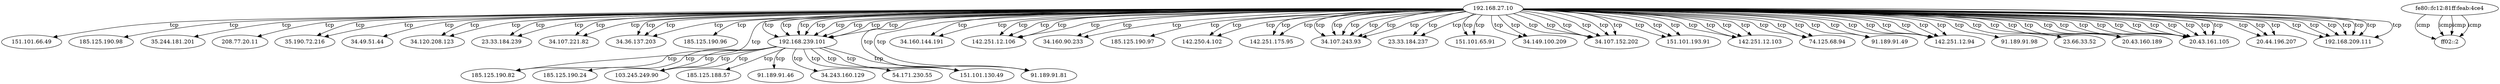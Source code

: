 digraph ZeekTraffic {
  "151.101.66.49" [degree=1, in_degree=1, out_degree=0, activity_score=0.10, total_connections=1];
  "185.125.190.98" [degree=1, in_degree=1, out_degree=0, activity_score=0.10, total_connections=1];
  "35.244.181.201" [degree=1, in_degree=1, out_degree=0, activity_score=0.10, total_connections=1];
  "208.77.20.11" [degree=1, in_degree=1, out_degree=0, activity_score=0.10, total_connections=1];
  "35.190.72.216" [degree=2, in_degree=2, out_degree=0, activity_score=0.19, total_connections=2];
  "34.49.51.44" [degree=1, in_degree=1, out_degree=0, activity_score=0.10, total_connections=1];
  "34.120.208.123" [degree=2, in_degree=2, out_degree=0, activity_score=0.19, total_connections=2];
  "23.33.184.239" [degree=2, in_degree=2, out_degree=0, activity_score=0.19, total_connections=2];
  "34.107.221.82" [degree=2, in_degree=2, out_degree=0, activity_score=0.19, total_connections=2];
  "34.36.137.203" [degree=3, in_degree=3, out_degree=0, activity_score=0.27, total_connections=3];
  "185.125.190.96" [degree=1, in_degree=1, out_degree=0, activity_score=0.10, total_connections=1];
  "fe80::fc12:81ff:feab:4ce4" [degree=4, in_degree=0, out_degree=4, activity_score=0.34, total_connections=4];
  "185.125.190.82" [degree=2, in_degree=2, out_degree=0, activity_score=0.19, total_connections=2];
  "34.160.144.191" [degree=2, in_degree=2, out_degree=0, activity_score=0.19, total_connections=2];
  "ff02::2" [degree=4, in_degree=4, out_degree=0, activity_score=0.34, total_connections=4];
  "142.251.12.106" [degree=4, in_degree=4, out_degree=0, activity_score=0.34, total_connections=4];
  "103.245.249.90" [degree=3, in_degree=3, out_degree=0, activity_score=0.27, total_connections=3];
  "91.189.91.46" [degree=1, in_degree=1, out_degree=0, activity_score=0.10, total_connections=1];
  "34.243.160.129" [degree=1, in_degree=1, out_degree=0, activity_score=0.10, total_connections=1];
  "34.160.90.233" [degree=2, in_degree=2, out_degree=0, activity_score=0.19, total_connections=2];
  "54.171.230.55" [degree=1, in_degree=1, out_degree=0, activity_score=0.10, total_connections=1];
  "192.168.239.101" [degree=20, in_degree=8, out_degree=12, activity_score=0.88, total_connections=20];
  "185.125.190.97" [degree=1, in_degree=1, out_degree=0, activity_score=0.10, total_connections=1];
  "151.101.130.49" [degree=3, in_degree=3, out_degree=0, activity_score=0.27, total_connections=3];
  "185.125.190.24" [degree=1, in_degree=1, out_degree=0, activity_score=0.10, total_connections=1];
  "91.189.91.81" [degree=2, in_degree=2, out_degree=0, activity_score=0.19, total_connections=2];
  "142.250.4.102" [degree=2, in_degree=2, out_degree=0, activity_score=0.19, total_connections=2];
  "142.251.175.95" [degree=2, in_degree=2, out_degree=0, activity_score=0.19, total_connections=2];
  "34.107.243.93" [degree=6, in_degree=6, out_degree=0, activity_score=0.47, total_connections=6];
  "23.33.184.237" [degree=2, in_degree=2, out_degree=0, activity_score=0.19, total_connections=2];
  "151.101.65.91" [degree=2, in_degree=2, out_degree=0, activity_score=0.19, total_connections=2];
  "34.149.100.209" [degree=2, in_degree=2, out_degree=0, activity_score=0.19, total_connections=2];
  "34.107.152.202" [degree=6, in_degree=6, out_degree=0, activity_score=0.47, total_connections=6];
  "151.101.193.91" [degree=3, in_degree=3, out_degree=0, activity_score=0.27, total_connections=3];
  "142.251.12.103" [degree=4, in_degree=4, out_degree=0, activity_score=0.34, total_connections=4];
  "185.125.188.57" [degree=1, in_degree=1, out_degree=0, activity_score=0.10, total_connections=1];
  "74.125.68.94" [degree=3, in_degree=3, out_degree=0, activity_score=0.27, total_connections=3];
  "91.189.91.49" [degree=2, in_degree=2, out_degree=0, activity_score=0.19, total_connections=2];
  "142.251.12.94" [degree=6, in_degree=6, out_degree=0, activity_score=0.47, total_connections=6];
  "91.189.91.98" [degree=1, in_degree=1, out_degree=0, activity_score=0.10, total_connections=1];
  "23.66.33.52" [degree=1, in_degree=1, out_degree=0, activity_score=0.10, total_connections=1];
  "20.43.160.189" [degree=4, in_degree=4, out_degree=0, activity_score=0.34, total_connections=4];
  "192.168.27.10" [degree=103, in_degree=0, out_degree=103, activity_score=1.00, total_connections=103];
  "20.43.161.105" [degree=10, in_degree=10, out_degree=0, activity_score=0.65, total_connections=10];
  "20.44.196.207" [degree=3, in_degree=3, out_degree=0, activity_score=0.27, total_connections=3];
  "192.168.209.111" [degree=7, in_degree=7, out_degree=0, activity_score=0.52, total_connections=7];
  "192.168.239.101" -> "151.101.130.49" [label="tcp", resp_ip_bytes="8195", orig_ip_bytes="1632", protocol="tcp", orig_pkts="21", timestamp="1747729700.168650", local_resp="false", src_port="39742", service="ssl", dst_port="443", conn_state="SF", resp_bytes="7351", local_orig="true", history="ShADadFfR", orig_bytes="772", resp_pkts="21"];
  "192.168.239.101" -> "151.101.130.49" [label="tcp", resp_ip_bytes="917779", orig_ip_bytes="17798", protocol="tcp", orig_pkts="425", timestamp="1747729700.764960", local_resp="false", src_port="39754", service="ssl", dst_port="443", conn_state="SF", resp_bytes="890615", local_orig="true", history="ShADadFfR", orig_bytes="778", resp_pkts="679"];
  "192.168.239.101" -> "54.171.230.55" [label="tcp", resp_ip_bytes="4307", orig_ip_bytes="1297", protocol="tcp", orig_pkts="12", timestamp="1747729704.876009", local_resp="false", src_port="58126", service="ssl", dst_port="443", conn_state="SF", resp_bytes="3863", local_orig="true", history="ShADadFfR", orig_bytes="797", resp_pkts="11"];
  "192.168.239.101" -> "34.243.160.129" [label="tcp", resp_ip_bytes="6935", orig_ip_bytes="1408", protocol="tcp", orig_pkts="14", timestamp="1747729729.490923", local_resp="false", src_port="52764", service="ssl", dst_port="443", conn_state="SF", resp_bytes="6371", local_orig="true", history="ShADadFfR", orig_bytes="828", resp_pkts="14"];
  "192.168.239.101" -> "91.189.91.46" [label="tcp", resp_ip_bytes="20841", orig_ip_bytes="1817", protocol="tcp", orig_pkts="21", timestamp="1747729729.769316", local_resp="false", src_port="44370", service="ssl", dst_port="443", conn_state="SF", resp_bytes="19837", local_orig="true", history="ShADadFfR", orig_bytes="957", resp_pkts="25"];
  "192.168.239.101" -> "103.245.249.90" [label="tcp", resp_ip_bytes="10808394", orig_ip_bytes="127348", protocol="tcp", orig_pkts="3132", timestamp="1747729729.625599", local_resp="false", src_port="51284", service="http", dst_port="80", conn_state="SF", resp_bytes="10504350", local_orig="true", history="ShADadFf", orig_bytes="2048", resp_pkts="7601"];
  "192.168.239.101" -> "91.189.91.81" [label="tcp", resp_ip_bytes="9778871", orig_ip_bytes="136082", protocol="tcp", orig_pkts="3362", timestamp="1747729729.407799", local_resp="false", src_port="53306", service="http", dst_port="80", conn_state="SF", resp_bytes="9503267", local_orig="true", history="ShADadFf", orig_bytes="1582", resp_pkts="6890"];
  "fe80::fc12:81ff:feab:4ce4" -> "ff02::2" [label="icmp", resp_ip_bytes="0", orig_ip_bytes="280", protocol="icmp", orig_pkts="5", timestamp="1747729686.910195", local_resp="false", src_port="133", service="-", dst_port="134", conn_state="OTH", resp_bytes="0", local_orig="true", history="-", orig_bytes="40", resp_pkts="0"];
  "192.168.239.101" -> "103.245.249.90" [label="tcp", resp_ip_bytes="111721218", orig_ip_bytes="1510259", protocol="tcp", orig_pkts="37683", timestamp="1747729751.921636", local_resp="false", src_port="48956", service="http", dst_port="80", conn_state="SF", resp_bytes="108448188", local_orig="true", history="ShADadttFf", orig_bytes="2919", resp_pkts="78546"];
  "192.168.27.10" -> "34.160.144.191" [label="tcp", resp_ip_bytes="3959", orig_ip_bytes="1000", protocol="tcp", orig_pkts="13", timestamp="1747729922.348450", local_resp="false", src_port="56120", service="ssl", dst_port="443", conn_state="SF", resp_bytes="3475", local_orig="true", history="ShADadFfR", orig_bytes="460", resp_pkts="12"];
  "192.168.27.10" -> "34.36.137.203" [label="tcp", resp_ip_bytes="5753", orig_ip_bytes="2757", protocol="tcp", orig_pkts="16", timestamp="1747729923.205480", local_resp="false", src_port="42790", service="ssl", dst_port="443", conn_state="SF", resp_bytes="5149", local_orig="true", history="ShADadFfR", orig_bytes="2097", resp_pkts="15"];
  "192.168.27.10" -> "142.251.12.106" [label="tcp", resp_ip_bytes="5551", orig_ip_bytes="2239", protocol="tcp", orig_pkts="8", timestamp="1747729923.726720", local_resp="false", src_port="53354", service="ssl", dst_port="443", conn_state="SF", resp_bytes="5187", local_orig="true", history="ShADadFf", orig_bytes="1899", resp_pkts="9"];
  "192.168.27.10" -> "142.251.12.106" [label="tcp", resp_ip_bytes="4404", orig_ip_bytes="2199", protocol="tcp", orig_pkts="7", timestamp="1747729925.296366", local_resp="false", src_port="53362", service="ssl", dst_port="443", conn_state="RSTR", resp_bytes="4080", local_orig="true", history="ShADaFdrR", orig_bytes="1899", resp_pkts="8"];
  "192.168.27.10" -> "34.149.100.209" [label="tcp", resp_ip_bytes="4342", orig_ip_bytes="2619", protocol="tcp", orig_pkts="12", timestamp="1747729925.059486", local_resp="false", src_port="35306", service="ssl", dst_port="443", conn_state="SF", resp_bytes="3858", local_orig="true", history="ShADadFfR", orig_bytes="2119", resp_pkts="12"];
  "192.168.27.10" -> "151.101.65.91" [label="tcp", resp_ip_bytes="4862", orig_ip_bytes="912", protocol="tcp", orig_pkts="11", timestamp="1747729925.348071", local_resp="false", src_port="44738", service="ssl", dst_port="443", conn_state="SF", resp_bytes="4378", local_orig="true", history="ShADadFfR", orig_bytes="452", resp_pkts="12"];
  "192.168.27.10" -> "142.251.175.95" [label="tcp", resp_ip_bytes="44", orig_ip_bytes="100", protocol="tcp", orig_pkts="2", timestamp="1747729924.880900", local_resp="false", src_port="39506", service="-", dst_port="443", conn_state="RSTO", resp_bytes="0", local_orig="true", history="ShR", orig_bytes="0", resp_pkts="1"];
  "192.168.27.10" -> "142.251.12.106" [label="tcp", resp_ip_bytes="5513", orig_ip_bytes="2279", protocol="tcp", orig_pkts="9", timestamp="1747729925.446230", local_resp="false", src_port="53378", service="ssl", dst_port="443", conn_state="RSTO", resp_bytes="5189", local_orig="true", history="ShADadFR", orig_bytes="1899", resp_pkts="8"];
  "192.168.27.10" -> "23.33.184.237" [label="tcp", resp_ip_bytes="124", orig_ip_bytes="240", protocol="tcp", orig_pkts="5", timestamp="1747729923.986624", local_resp="false", src_port="54916", service="-", dst_port="80", conn_state="SF", resp_bytes="0", local_orig="true", history="ShAFaf", orig_bytes="0", resp_pkts="3"];
  "192.168.27.10" -> "142.251.175.95" [label="tcp", resp_ip_bytes="7041480", orig_ip_bytes="107815", protocol="tcp", orig_pkts="2624", timestamp="1747729925.134679", local_resp="false", src_port="39512", service="ssl", dst_port="443", conn_state="SF", resp_bytes="6845476", local_orig="true", history="ShADadFf", orig_bytes="2835", resp_pkts="4900"];
  "192.168.27.10" -> "34.107.152.202" [label="tcp", resp_ip_bytes="4325", orig_ip_bytes="2666", protocol="tcp", orig_pkts="13", timestamp="1747729930.053137", local_resp="false", src_port="37728", service="ssl", dst_port="443", conn_state="SF", resp_bytes="3801", local_orig="true", history="ShADadFRf", orig_bytes="2126", resp_pkts="13"];
  "192.168.27.10" -> "34.107.152.202" [label="tcp", resp_ip_bytes="4325", orig_ip_bytes="2666", protocol="tcp", orig_pkts="13", timestamp="1747729930.054069", local_resp="false", src_port="37742", service="ssl", dst_port="443", conn_state="SF", resp_bytes="3801", local_orig="true", history="ShADadFfR", orig_bytes="2126", resp_pkts="13"];
  "192.168.27.10" -> "34.107.152.202" [label="tcp", resp_ip_bytes="4285", orig_ip_bytes="2686", protocol="tcp", orig_pkts="13", timestamp="1747729930.054682", local_resp="false", src_port="37754", service="ssl", dst_port="443", conn_state="RSTO", resp_bytes="3801", local_orig="true", history="ShADadFR", orig_bytes="2126", resp_pkts="12"];
  "192.168.27.10" -> "34.107.152.202" [label="tcp", resp_ip_bytes="4285", orig_ip_bytes="2626", protocol="tcp", orig_pkts="12", timestamp="1747729930.054123", local_resp="false", src_port="37746", service="ssl", dst_port="443", conn_state="RSTO", resp_bytes="3801", local_orig="true", history="ShADadFR", orig_bytes="2126", resp_pkts="12"];
  "192.168.27.10" -> "34.107.152.202" [label="tcp", resp_ip_bytes="4285", orig_ip_bytes="2626", protocol="tcp", orig_pkts="12", timestamp="1747729930.053014", local_resp="false", src_port="37716", service="ssl", dst_port="443", conn_state="RSTO", resp_bytes="3801", local_orig="true", history="ShADadFR", orig_bytes="2126", resp_pkts="12"];
  "192.168.27.10" -> "192.168.239.101" [label="tcp", resp_ip_bytes="16554", orig_ip_bytes="3476", protocol="tcp", orig_pkts="26", timestamp="1747729943.319722", local_resp="true", src_port="48828", service="http", dst_port="80", conn_state="SF", resp_bytes="7593", local_orig="true", history="ShADTadtfF", orig_bytes="1054", resp_pkts="26"];
  "192.168.27.10" -> "151.101.193.91" [label="tcp", resp_ip_bytes="5972", orig_ip_bytes="2600", protocol="tcp", orig_pkts="12", timestamp="1747729951.977259", local_resp="false", src_port="50468", service="ssl", dst_port="443", conn_state="SF", resp_bytes="5488", local_orig="true", history="ShADadFfR", orig_bytes="2100", resp_pkts="12"];
  "192.168.27.10" -> "151.101.193.91" [label="tcp", resp_ip_bytes="5972", orig_ip_bytes="2640", protocol="tcp", orig_pkts="13", timestamp="1747729951.976770", local_resp="false", src_port="50454", service="ssl", dst_port="443", conn_state="SF", resp_bytes="5488", local_orig="true", history="ShADadFfR", orig_bytes="2100", resp_pkts="12"];
  "192.168.27.10" -> "34.160.90.233" [label="tcp", resp_ip_bytes="4431", orig_ip_bytes="919", protocol="tcp", orig_pkts="11", timestamp="1747729951.235771", local_resp="false", src_port="36268", service="ssl", dst_port="443", conn_state="RSTO", resp_bytes="3947", local_orig="true", history="ShADadFR", orig_bytes="459", resp_pkts="12"];
  "192.168.27.10" -> "192.168.239.101" [label="tcp", resp_ip_bytes="26524", orig_ip_bytes="5262", protocol="tcp", orig_pkts="26", timestamp="1747729948.594813", local_resp="true", src_port="48838", service="http", dst_port="80", conn_state="SF", resp_bytes="12318", local_orig="true", history="ShADTadttfF", orig_bytes="1947", resp_pkts="36"];
  "192.168.27.10" -> "192.168.239.101" [label="tcp", resp_ip_bytes="224", orig_ip_bytes="432", protocol="tcp", orig_pkts="8", timestamp="1747729948.683909", local_resp="true", src_port="48848", service="-", dst_port="80", conn_state="SF", resp_bytes="0", local_orig="true", history="ShAFf", orig_bytes="0", resp_pkts="4"];
  "192.168.27.10" -> "192.168.239.101" [label="tcp", resp_ip_bytes="5188", orig_ip_bytes="2432", protocol="tcp", orig_pkts="14", timestamp="1747729953.814203", local_resp="true", src_port="35662", service="http", dst_port="80", conn_state="SF", resp_bytes="2222", local_orig="true", history="ShADTadtfF", orig_bytes="844", resp_pkts="14"];
  "192.168.27.10" -> "192.168.239.101" [label="tcp", resp_ip_bytes="1788", orig_ip_bytes="1290", protocol="tcp", orig_pkts="10", timestamp="1747729953.814673", local_resp="true", src_port="35678", service="http", dst_port="80", conn_state="SF", resp_bytes="626", local_orig="true", history="ShADTadtfF", orig_bytes="377", resp_pkts="10"];
  "192.168.27.10" -> "192.168.239.101" [label="tcp", resp_ip_bytes="224", orig_ip_bytes="432", protocol="tcp", orig_pkts="8", timestamp="1747729953.819448", local_resp="true", src_port="35684", service="-", dst_port="80", conn_state="SF", resp_bytes="0", local_orig="true", history="ShAFf", orig_bytes="0", resp_pkts="4"];
  "192.168.27.10" -> "192.168.239.101" [label="tcp", resp_ip_bytes="42240", orig_ip_bytes="12378", protocol="tcp", orig_pkts="48", timestamp="1747729953.727135", local_resp="true", src_port="35654", service="http", dst_port="80", conn_state="SF", resp_bytes="19760", local_orig="true", history="ShADTadttTfF", orig_bytes="4933", resp_pkts="52"];
  "fe80::fc12:81ff:feab:4ce4" -> "ff02::2" [label="icmp", resp_ip_bytes="0", orig_ip_bytes="56", protocol="icmp", orig_pkts="1", timestamp="1747729918.782189", local_resp="false", src_port="133", service="-", dst_port="134", conn_state="OTH", resp_bytes="0", local_orig="true", history="-", orig_bytes="0", resp_pkts="0"];
  "192.168.27.10" -> "142.251.12.103" [label="tcp", resp_ip_bytes="44", orig_ip_bytes="100", protocol="tcp", orig_pkts="2", timestamp="1747729973.492890", local_resp="false", src_port="34124", service="-", dst_port="443", conn_state="RSTO", resp_bytes="0", local_orig="true", history="ShR", orig_bytes="0", resp_pkts="1"];
  "192.168.27.10" -> "142.251.12.103" [label="tcp", resp_ip_bytes="6360", orig_ip_bytes="2676", protocol="tcp", orig_pkts="14", timestamp="1747729973.387056", local_resp="false", src_port="34114", service="ssl", dst_port="443", conn_state="RSTO", resp_bytes="5836", local_orig="true", history="ShADadFR", orig_bytes="2096", resp_pkts="13"];
  "192.168.27.10" -> "142.251.12.103" [label="tcp", resp_ip_bytes="6358", orig_ip_bytes="2636", protocol="tcp", orig_pkts="13", timestamp="1747729973.531340", local_resp="false", src_port="34138", service="ssl", dst_port="443", conn_state="RSTO", resp_bytes="5834", local_orig="true", history="ShADadFR", orig_bytes="2096", resp_pkts="13"];
  "192.168.27.10" -> "74.125.68.94" [label="tcp", resp_ip_bytes="6390", orig_ip_bytes="2637", protocol="tcp", orig_pkts="13", timestamp="1747729975.017246", local_resp="false", src_port="45128", service="ssl", dst_port="443", conn_state="RSTO", resp_bytes="5866", local_orig="true", history="ShADadFR", orig_bytes="2097", resp_pkts="13"];
  "192.168.27.10" -> "91.189.91.98" [label="tcp", resp_ip_bytes="389", orig_ip_bytes="348", protocol="tcp", orig_pkts="6", timestamp="1747729983.019765", local_resp="false", src_port="37024", service="http", dst_port="80", conn_state="SF", resp_bytes="185", local_orig="true", history="ShADadFf", orig_bytes="88", resp_pkts="5"];
  "192.168.27.10" -> "23.66.33.52" [label="tcp", resp_ip_bytes="2225", orig_ip_bytes="1442", protocol="tcp", orig_pkts="14", timestamp="1747729925.481212", local_resp="false", src_port="40176", service="http", dst_port="80", conn_state="SF", resp_bytes="1741", local_orig="true", history="ShADadfF", orig_bytes="862", resp_pkts="12"];
  "192.168.27.10" -> "142.250.4.102" [label="tcp", resp_ip_bytes="11555", orig_ip_bytes="3251", protocol="tcp", orig_pkts="17", timestamp="1747729990.565836", local_resp="false", src_port="33698", service="ssl", dst_port="443", conn_state="SF", resp_bytes="10711", local_orig="true", history="ShADadFf", orig_bytes="2551", resp_pkts="21"];
  "192.168.27.10" -> "142.250.4.102" [label="tcp", resp_ip_bytes="44", orig_ip_bytes="100", protocol="tcp", orig_pkts="2", timestamp="1747729990.315696", local_resp="false", src_port="33694", service="-", dst_port="443", conn_state="RSTO", resp_bytes="0", local_orig="true", history="ShR", orig_bytes="0", resp_pkts="1"];
  "192.168.27.10" -> "20.43.161.105" [label="tcp", resp_ip_bytes="6207", orig_ip_bytes="2652", protocol="tcp", orig_pkts="13", timestamp="1747729991.367823", local_resp="false", src_port="52796", service="ssl", dst_port="443", conn_state="SF", resp_bytes="5643", local_orig="true", history="ShADadFfR", orig_bytes="2112", resp_pkts="14"];
  "192.168.27.10" -> "20.43.161.105" [label="tcp", resp_ip_bytes="6136", orig_ip_bytes="2652", protocol="tcp", orig_pkts="13", timestamp="1747729991.368153", local_resp="false", src_port="52800", service="ssl", dst_port="443", conn_state="SF", resp_bytes="5612", local_orig="true", history="ShADadFfR", orig_bytes="2112", resp_pkts="13"];
  "192.168.27.10" -> "20.43.161.105" [label="tcp", resp_ip_bytes="6168", orig_ip_bytes="2622", protocol="tcp", orig_pkts="12", timestamp="1747729992.629584", local_resp="false", src_port="52820", service="ssl", dst_port="443", conn_state="RSTO", resp_bytes="5644", local_orig="true", history="ShADadFR", orig_bytes="2122", resp_pkts="13"];
  "192.168.27.10" -> "20.43.161.105" [label="tcp", resp_ip_bytes="6168", orig_ip_bytes="2662", protocol="tcp", orig_pkts="13", timestamp="1747729992.630118", local_resp="false", src_port="52834", service="ssl", dst_port="443", conn_state="RSTO", resp_bytes="5644", local_orig="true", history="ShADadFR", orig_bytes="2122", resp_pkts="13"];
  "192.168.27.10" -> "20.43.161.105" [label="tcp", resp_ip_bytes="6168", orig_ip_bytes="2662", protocol="tcp", orig_pkts="13", timestamp="1747729992.630145", local_resp="false", src_port="52844", service="ssl", dst_port="443", conn_state="RSTO", resp_bytes="5644", local_orig="true", history="ShADadFR", orig_bytes="2122", resp_pkts="13"];
  "192.168.27.10" -> "20.43.161.105" [label="tcp", resp_ip_bytes="6168", orig_ip_bytes="2722", protocol="tcp", orig_pkts="14", timestamp="1747729992.630253", local_resp="false", src_port="52854", service="ssl", dst_port="443", conn_state="SF", resp_bytes="5644", local_orig="true", history="ShADadFfR", orig_bytes="2122", resp_pkts="13"];
  "192.168.27.10" -> "20.43.161.105" [label="tcp", resp_ip_bytes="6168", orig_ip_bytes="2662", protocol="tcp", orig_pkts="13", timestamp="1747729992.630024", local_resp="false", src_port="52822", service="ssl", dst_port="443", conn_state="SF", resp_bytes="5644", local_orig="true", history="ShADadFf", orig_bytes="2122", resp_pkts="13"];
  "192.168.27.10" -> "20.43.161.105" [label="tcp", resp_ip_bytes="6168", orig_ip_bytes="2622", protocol="tcp", orig_pkts="12", timestamp="1747729992.629420", local_resp="false", src_port="52816", service="ssl", dst_port="443", conn_state="RSTO", resp_bytes="5644", local_orig="true", history="ShADadFR", orig_bytes="2122", resp_pkts="13"];
  "192.168.27.10" -> "192.168.209.111" [label="tcp", resp_ip_bytes="929", orig_ip_bytes="1044", protocol="tcp", orig_pkts="12", timestamp="1747729924.165999", local_resp="true", src_port="38090", service="http", dst_port="80", conn_state="SF", resp_bytes="297", local_orig="true", history="ShADadfF", orig_bytes="412", resp_pkts="12"];
  "192.168.27.10" -> "192.168.209.111" [label="tcp", resp_ip_bytes="1991", orig_ip_bytes="1001", protocol="tcp", orig_pkts="12", timestamp="1747729927.914540", local_resp="true", src_port="38116", service="http", dst_port="80", conn_state="SF", resp_bytes="1359", local_orig="true", history="ShADadfF", orig_bytes="369", resp_pkts="12"];
  "192.168.27.10" -> "192.168.209.111" [label="tcp", resp_ip_bytes="31819", orig_ip_bytes="2457", protocol="tcp", orig_pkts="26", timestamp="1747729927.726415", local_resp="true", src_port="38104", service="http", dst_port="80", conn_state="SF", resp_bytes="29991", local_orig="true", history="ShADadfF", orig_bytes="1097", resp_pkts="35"];
  "192.168.27.10" -> "192.168.209.111" [label="tcp", resp_ip_bytes="8480", orig_ip_bytes="1238", protocol="tcp", orig_pkts="17", timestamp="1747729927.914682", local_resp="true", src_port="38118", service="http", dst_port="80", conn_state="SF", resp_bytes="7588", local_orig="true", history="ShADadfF", orig_bytes="346", resp_pkts="17"];
  "192.168.27.10" -> "192.168.209.111" [label="tcp", resp_ip_bytes="93609", orig_ip_bytes="3123", protocol="tcp", orig_pkts="53", timestamp="1747729927.915263", local_resp="true", src_port="38128", service="http", dst_port="80", conn_state="SF", resp_bytes="89753", local_orig="true", history="ShADadfF", orig_bytes="359", resp_pkts="74"];
  "192.168.27.10" -> "192.168.209.111" [label="tcp", resp_ip_bytes="41992", orig_ip_bytes="2346", protocol="tcp", orig_pkts="38", timestamp="1747729927.915828", local_resp="true", src_port="38130", service="http", dst_port="80", conn_state="SF", resp_bytes="39956", local_orig="true", history="ShADadfF", orig_bytes="362", resp_pkts="39"];
  "192.168.27.10" -> "192.168.209.111" [label="tcp", resp_ip_bytes="12919", orig_ip_bytes="1387", protocol="tcp", orig_pkts="20", timestamp="1747729927.916349", local_resp="true", src_port="38146", service="http", dst_port="80", conn_state="SF", resp_bytes="11871", local_orig="true", history="ShADadfF", orig_bytes="339", resp_pkts="20"];
  "192.168.27.10" -> "20.43.161.105" [label="tcp", resp_ip_bytes="4059832", orig_ip_bytes="74479", protocol="tcp", orig_pkts="1498", timestamp="1747729991.367433", local_resp="false", src_port="52784", service="ssl", dst_port="443", conn_state="SF", resp_bytes="3939668", local_orig="true", history="ShADadfF", orig_bytes="14539", resp_pkts="3004"];
  "192.168.27.10" -> "20.44.196.207" [label="tcp", resp_ip_bytes="6136", orig_ip_bytes="2618", protocol="tcp", orig_pkts="12", timestamp="1747730004.107503", local_resp="false", src_port="34388", service="ssl", dst_port="443", conn_state="RSTO", resp_bytes="5612", local_orig="true", history="ShADadFR", orig_bytes="2118", resp_pkts="13"];
  "192.168.27.10" -> "20.44.196.207" [label="tcp", resp_ip_bytes="6145", orig_ip_bytes="2578", protocol="tcp", orig_pkts="11", timestamp="1747730004.106690", local_resp="false", src_port="34382", service="ssl", dst_port="443", conn_state="RSTO", resp_bytes="5621", local_orig="true", history="ShADadFR", orig_bytes="2118", resp_pkts="13"];
  "192.168.27.10" -> "20.43.160.189" [label="tcp", resp_ip_bytes="6199", orig_ip_bytes="2629", protocol="tcp", orig_pkts="12", timestamp="1747730005.896538", local_resp="false", src_port="43966", service="ssl", dst_port="443", conn_state="SF", resp_bytes="5675", local_orig="true", history="ShADadFfR", orig_bytes="2129", resp_pkts="13"];
  "192.168.27.10" -> "20.43.160.189" [label="tcp", resp_ip_bytes="6168", orig_ip_bytes="2669", protocol="tcp", orig_pkts="13", timestamp="1747730005.896112", local_resp="false", src_port="43964", service="ssl", dst_port="443", conn_state="RSTO", resp_bytes="5644", local_orig="true", history="ShADadFR", orig_bytes="2129", resp_pkts="13"];
  "192.168.27.10" -> "20.43.160.189" [label="tcp", resp_ip_bytes="6199", orig_ip_bytes="2629", protocol="tcp", orig_pkts="12", timestamp="1747730005.897173", local_resp="false", src_port="43980", service="ssl", dst_port="443", conn_state="RSTO", resp_bytes="5675", local_orig="true", history="ShADadFR", orig_bytes="2129", resp_pkts="13"];
  "192.168.239.101" -> "185.125.188.57" [label="tcp", resp_ip_bytes="39005", orig_ip_bytes="12058", protocol="tcp", orig_pkts="39", timestamp="1747730001.900092", local_resp="false", src_port="58590", service="ssl", dst_port="443", conn_state="SF", resp_bytes="37081", local_orig="true", history="ShADadfF", orig_bytes="10478", resp_pkts="48"];
  "192.168.27.10" -> "20.44.196.207" [label="tcp", resp_ip_bytes="12943", orig_ip_bytes="3557", protocol="tcp", orig_pkts="19", timestamp="1747730004.106280", local_resp="false", src_port="34380", service="ssl", dst_port="443", conn_state="SF", resp_bytes="12059", local_orig="true", history="ShADadfF", orig_bytes="2777", resp_pkts="22"];
  "192.168.27.10" -> "20.43.161.105" [label="tcp", resp_ip_bytes="270311", orig_ip_bytes="21005", protocol="tcp", orig_pkts="175", timestamp="1747730005.519479", local_resp="false", src_port="37600", service="ssl", dst_port="443", conn_state="SF", resp_bytes="259467", local_orig="true", history="ShADadfF", orig_bytes="13985", resp_pkts="271"];
  "192.168.27.10" -> "20.43.160.189" [label="tcp", resp_ip_bytes="62688", orig_ip_bytes="4106", protocol="tcp", orig_pkts="33", timestamp="1747730005.897096", local_resp="false", src_port="43968", service="ssl", dst_port="443", conn_state="SF", resp_bytes="60284", local_orig="true", history="ShADadfF", orig_bytes="2766", resp_pkts="60"];
  "192.168.27.10" -> "142.251.12.94" [label="tcp", resp_ip_bytes="1346", orig_ip_bytes="1168", protocol="tcp", orig_pkts="18", timestamp="1747729924.101756", local_resp="false", src_port="33060", service="http", dst_port="80", conn_state="SF", resp_bytes="702", local_orig="true", history="ShADadFf", orig_bytes="428", resp_pkts="16"];
  "192.168.27.10" -> "142.251.12.94" [label="tcp", resp_ip_bytes="1346", orig_ip_bytes="1168", protocol="tcp", orig_pkts="18", timestamp="1747729925.407641", local_resp="false", src_port="33070", service="http", dst_port="80", conn_state="SF", resp_bytes="702", local_orig="true", history="ShADadFf", orig_bytes="428", resp_pkts="16"];
  "192.168.27.10" -> "23.33.184.239" [label="tcp", resp_ip_bytes="2584", orig_ip_bytes="1802", protocol="tcp", orig_pkts="23", timestamp="1747729922.929534", local_resp="false", src_port="50248", service="http", dst_port="80", conn_state="SF", resp_bytes="1780", local_orig="true", history="ShADadFf", orig_bytes="862", resp_pkts="20"];
  "192.168.27.10" -> "23.33.184.239" [label="tcp", resp_ip_bytes="3512", orig_ip_bytes="2273", protocol="tcp", orig_pkts="24", timestamp="1747729922.930726", local_resp="false", src_port="50256", service="http", dst_port="80", conn_state="SF", resp_bytes="2668", local_orig="true", history="ShADadFf", orig_bytes="1293", resp_pkts="21"];
  "192.168.27.10" -> "23.33.184.237" [label="tcp", resp_ip_bytes="3553", orig_ip_bytes="2313", protocol="tcp", orig_pkts="25", timestamp="1747729924.239839", local_resp="false", src_port="54928", service="http", dst_port="80", conn_state="SF", resp_bytes="2669", local_orig="true", history="ShADadFf", orig_bytes="1293", resp_pkts="22"];
  "192.168.27.10" -> "34.107.221.82" [label="tcp", resp_ip_bytes="2156", orig_ip_bytes="2272", protocol="tcp", orig_pkts="27", timestamp="1747729922.844581", local_resp="false", src_port="33796", service="http", dst_port="80", conn_state="SF", resp_bytes="1192", local_orig="true", history="ShADadFf", orig_bytes="1172", resp_pkts="24"];
  "192.168.27.10" -> "34.107.221.82" [label="tcp", resp_ip_bytes="2124", orig_ip_bytes="2730", protocol="tcp", orig_pkts="29", timestamp="1747729923.101570", local_resp="false", src_port="33804", service="http", dst_port="80", conn_state="SF", resp_bytes="1080", local_orig="true", history="ShADadFf", orig_bytes="1550", resp_pkts="26"];
  "192.168.27.10" -> "34.120.208.123" [label="tcp", resp_ip_bytes="4377", orig_ip_bytes="955", protocol="tcp", orig_pkts="12", timestamp="1747730086.155512", local_resp="false", src_port="54276", service="ssl", dst_port="443", conn_state="RSTO", resp_bytes="3853", local_orig="true", history="ShADadFR", orig_bytes="455", resp_pkts="13"];
  "192.168.27.10" -> "142.251.12.94" [label="tcp", resp_ip_bytes="3471", orig_ip_bytes="2390", protocol="tcp", orig_pkts="27", timestamp="1747729923.571858", local_resp="false", src_port="33044", service="http", dst_port="80", conn_state="SF", resp_bytes="2507", local_orig="true", history="ShADadFf", orig_bytes="1290", resp_pkts="24"];
  "192.168.27.10" -> "142.251.12.94" [label="tcp", resp_ip_bytes="3471", orig_ip_bytes="2390", protocol="tcp", orig_pkts="27", timestamp="1747729923.580127", local_resp="false", src_port="33054", service="http", dst_port="80", conn_state="SF", resp_bytes="2507", local_orig="true", history="ShADadFf", orig_bytes="1290", resp_pkts="24"];
  "192.168.27.10" -> "34.36.137.203" [label="tcp", resp_ip_bytes="6702", orig_ip_bytes="4071", protocol="tcp", orig_pkts="28", timestamp="1747729923.206158", local_resp="false", src_port="42794", service="ssl", dst_port="443", conn_state="SF", resp_bytes="5618", local_orig="true", history="ShADadFf", orig_bytes="2931", resp_pkts="27"];
  "192.168.27.10" -> "142.251.12.94" [label="tcp", resp_ip_bytes="4253", orig_ip_bytes="2938", protocol="tcp", orig_pkts="30", timestamp="1747729923.534508", local_resp="false", src_port="33042", service="http", dst_port="80", conn_state="SF", resp_bytes="3209", local_orig="true", history="ShADadFf", orig_bytes="1718", resp_pkts="26"];
  "192.168.27.10" -> "34.107.243.93" [label="tcp", resp_ip_bytes="4607", orig_ip_bytes="3058", protocol="tcp", orig_pkts="20", timestamp="1747729924.951998", local_resp="false", src_port="41108", service="ssl", dst_port="443", conn_state="SF", resp_bytes="3843", local_orig="true", history="ShADadFf", orig_bytes="2238", resp_pkts="19"];
  "192.168.27.10" -> "34.107.152.202" [label="tcp", resp_ip_bytes="5308", orig_ip_bytes="4197", protocol="tcp", orig_pkts="27", timestamp="1747729930.051579", local_resp="false", src_port="37708", service="ssl", dst_port="443", conn_state="SF", resp_bytes="4224", local_orig="true", history="ShADadFf", orig_bytes="3097", resp_pkts="27"];
  "192.168.27.10" -> "34.49.51.44" [label="tcp", resp_ip_bytes="5165", orig_ip_bytes="3510", protocol="tcp", orig_pkts="24", timestamp="1747729951.337252", local_resp="false", src_port="33156", service="ssl", dst_port="443", conn_state="SF", resp_bytes="4241", local_orig="true", history="ShADadFf", orig_bytes="2530", resp_pkts="23"];
  "192.168.27.10" -> "35.190.72.216" [label="tcp", resp_ip_bytes="4615", orig_ip_bytes="2982", protocol="tcp", orig_pkts="18", timestamp="1747729951.337044", local_resp="false", src_port="51456", service="ssl", dst_port="443", conn_state="SF", resp_bytes="3851", local_orig="true", history="ShADadFf", orig_bytes="2242", resp_pkts="19"];
  "192.168.27.10" -> "34.149.100.209" [label="tcp", resp_ip_bytes="279654", orig_ip_bytes="9565", protocol="tcp", orig_pkts="165", timestamp="1747729923.513747", local_resp="false", src_port="35292", service="ssl", dst_port="443", conn_state="SF", resp_bytes="269610", local_orig="true", history="ShADadFf", orig_bytes="2945", resp_pkts="251"];
  "192.168.27.10" -> "34.160.90.233" [label="tcp", resp_ip_bytes="7543", orig_ip_bytes="2341", protocol="tcp", orig_pkts="23", timestamp="1747729951.235264", local_resp="false", src_port="36258", service="ssl", dst_port="443", conn_state="SF", resp_bytes="6539", local_orig="true", history="ShADadFf", orig_bytes="1401", resp_pkts="25"];
  "192.168.27.10" -> "151.101.65.91" [label="tcp", resp_ip_bytes="859025", orig_ip_bytes="21784", protocol="tcp", orig_pkts="498", timestamp="1747729925.348149", local_resp="false", src_port="44748", service="ssl", dst_port="443", conn_state="SF", resp_bytes="833981", local_orig="true", history="ShADadFfR", orig_bytes="1844", resp_pkts="626"];
  "192.168.27.10" -> "35.190.72.216" [label="tcp", resp_ip_bytes="5067", orig_ip_bytes="3409", protocol="tcp", orig_pkts="22", timestamp="1747729952.227614", local_resp="false", src_port="51462", service="ssl", dst_port="443", conn_state="SF", resp_bytes="4183", local_orig="true", history="ShADadFf", orig_bytes="2509", resp_pkts="22"];
  "192.168.27.10" -> "34.160.144.191" [label="tcp", resp_ip_bytes="16547", orig_ip_bytes="2742", protocol="tcp", orig_pkts="32", timestamp="1747729922.349285", local_resp="false", src_port="56126", service="ssl", dst_port="443", conn_state="SF", resp_bytes="15143", local_orig="true", history="ShADadFf", orig_bytes="1442", resp_pkts="35"];
  "192.168.27.10" -> "74.125.68.94" [label="tcp", resp_ip_bytes="298178", orig_ip_bytes="9798", protocol="tcp", orig_pkts="180", timestamp="1747729975.016356", local_resp="false", src_port="45114", service="ssl", dst_port="443", conn_state="SF", resp_bytes="288854", local_orig="true", history="ShADadFf", orig_bytes="2578", resp_pkts="233"];
  "192.168.27.10" -> "74.125.68.94" [label="tcp", resp_ip_bytes="6749", orig_ip_bytes="3088", protocol="tcp", orig_pkts="21", timestamp="1747729978.880317", local_resp="false", src_port="38394", service="ssl", dst_port="443", conn_state="SF", resp_bytes="5945", local_orig="true", history="ShADadFf", orig_bytes="2228", resp_pkts="20"];
  "192.168.27.10" -> "142.251.12.94" [label="tcp", resp_ip_bytes="6749", orig_ip_bytes="3050", protocol="tcp", orig_pkts="20", timestamp="1747729978.606125", local_resp="false", src_port="45548", service="ssl", dst_port="443", conn_state="SF", resp_bytes="5945", local_orig="true", history="ShADadFf", orig_bytes="2230", resp_pkts="20"];
  "192.168.27.10" -> "142.251.12.103" [label="tcp", resp_ip_bytes="172923", orig_ip_bytes="23874", protocol="tcp", orig_pkts="121", timestamp="1747729973.377320", local_resp="false", src_port="34112", service="ssl", dst_port="443", conn_state="SF", resp_bytes="165799", local_orig="true", history="ShADadFf", orig_bytes="19014", resp_pkts="178"];
  "192.168.27.10" -> "142.251.12.106" [label="tcp", resp_ip_bytes="19220", orig_ip_bytes="7584", protocol="tcp", orig_pkts="72", timestamp="1747729939.030566", local_resp="false", src_port="37030", service="ssl", dst_port="443", conn_state="SF", resp_bytes="15976", local_orig="true", history="ShADadFf", orig_bytes="4684", resp_pkts="81"];
  "192.168.27.10" -> "151.101.193.91" [label="tcp", resp_ip_bytes="6395", orig_ip_bytes="2971", protocol="tcp", orig_pkts="18", timestamp="1747730007.818444", local_resp="false", src_port="33498", service="ssl", dst_port="443", conn_state="SF", resp_bytes="5631", local_orig="true", history="ShADadFfR", orig_bytes="2231", resp_pkts="19"];
  "fe80::fc12:81ff:feab:4ce4" -> "ff02::2" [label="icmp", resp_ip_bytes="0", orig_ip_bytes="56", protocol="icmp", orig_pkts="1", timestamp="1747730148.158194", local_resp="false", src_port="133", service="-", dst_port="134", conn_state="OTH", resp_bytes="0", local_orig="true", history="-", orig_bytes="0", resp_pkts="0"];
  "192.168.27.10" -> "35.244.181.201" [label="tcp", resp_ip_bytes="7273", orig_ip_bytes="2676", protocol="tcp", orig_pkts="30", timestamp="1747729951.255285", local_resp="false", src_port="39044", service="ssl", dst_port="443", conn_state="SF", resp_bytes="6029", local_orig="true", history="ShADadFf", orig_bytes="1456", resp_pkts="31"];
  "192.168.27.10" -> "34.107.243.93" [label="tcp", resp_ip_bytes="1566", orig_ip_bytes="2415", protocol="tcp", orig_pkts="8", timestamp="1747729925.425275", local_resp="false", src_port="41124", service="ssl", dst_port="443", conn_state="S1", resp_bytes="1242", local_orig="true", history="ShADad", orig_bytes="2075", resp_pkts="8"];
  "192.168.27.10" -> "192.168.239.101" [label="tcp", resp_ip_bytes="15360", orig_ip_bytes="2662", protocol="tcp", orig_pkts="20", timestamp="1747730223.477082", local_resp="true", src_port="59084", service="http", dst_port="80", conn_state="SF", resp_bytes="7100", local_orig="true", history="ShADTadtfF", orig_bytes="803", resp_pkts="22"];
  "192.168.27.10" -> "34.120.208.123" [label="tcp", resp_ip_bytes="16204", orig_ip_bytes="67844", protocol="tcp", orig_pkts="135", timestamp="1747729925.090661", local_resp="false", src_port="37034", service="ssl", dst_port="443", conn_state="SF", resp_bytes="10520", local_orig="true", history="ShADadFf", orig_bytes="62424", resp_pkts="142"];
  "192.168.27.10" -> "185.125.190.98" [label="tcp", resp_ip_bytes="389", orig_ip_bytes="308", protocol="tcp", orig_pkts="5", timestamp="1747730282.996741", local_resp="false", src_port="59080", service="http", dst_port="80", conn_state="SF", resp_bytes="185", local_orig="true", history="ShADadfF", orig_bytes="88", resp_pkts="5"];
  "192.168.27.10" -> "34.36.137.203" [label="tcp", resp_ip_bytes="1623", orig_ip_bytes="3536", protocol="tcp", orig_pkts="17", timestamp="1747730223.566945", local_resp="false", src_port="50200", service="ssl", dst_port="443", conn_state="SF", resp_bytes="939", local_orig="true", history="ShADadFf", orig_bytes="2836", resp_pkts="17"];
  "192.168.27.10" -> "34.107.243.93" [label="tcp", resp_ip_bytes="104", orig_ip_bytes="108", protocol="tcp", orig_pkts="2", timestamp="1747730226.208950", local_resp="false", src_port="41124", service="-", dst_port="443", conn_state="OTH", resp_bytes="24", local_orig="true", history="^dADa", orig_bytes="28", resp_pkts="2"];
  "192.168.27.10" -> "91.189.91.49" [label="tcp", resp_ip_bytes="353", orig_ip_bytes="268", protocol="tcp", orig_pkts="4", timestamp="1747730583.014245", local_resp="false", src_port="54536", service="http", dst_port="80", conn_state="SF", resp_bytes="189", local_orig="true", history="ShADafF", orig_bytes="88", resp_pkts="4"];
  "fe80::fc12:81ff:feab:4ce4" -> "ff02::2" [label="icmp", resp_ip_bytes="0", orig_ip_bytes="56", protocol="icmp", orig_pkts="1", timestamp="1747730594.622198", local_resp="false", src_port="133", service="-", dst_port="134", conn_state="OTH", resp_bytes="0", local_orig="true", history="-", orig_bytes="0", resp_pkts="0"];
  "192.168.27.10" -> "34.107.243.93" [label="tcp", resp_ip_bytes="104", orig_ip_bytes="68", protocol="tcp", orig_pkts="1", timestamp="1747730526.435706", local_resp="false", src_port="41124", service="-", dst_port="443", conn_state="OTH", resp_bytes="24", local_orig="true", history="^dDa", orig_bytes="28", resp_pkts="2"];
  "192.168.27.10" -> "185.125.190.97" [label="tcp", resp_ip_bytes="389", orig_ip_bytes="348", protocol="tcp", orig_pkts="6", timestamp="1747730882.963653", local_resp="false", src_port="44774", service="http", dst_port="80", conn_state="SF", resp_bytes="185", local_orig="true", history="ShADadfF", orig_bytes="88", resp_pkts="5"];
  "192.168.27.10" -> "34.107.243.93" [label="tcp", resp_ip_bytes="104", orig_ip_bytes="68", protocol="tcp", orig_pkts="1", timestamp="1747730826.776821", local_resp="false", src_port="41124", service="-", dst_port="443", conn_state="OTH", resp_bytes="24", local_orig="true", history="^dDa", orig_bytes="28", resp_pkts="2"];
  "192.168.27.10" -> "185.125.190.96" [label="tcp", resp_ip_bytes="349", orig_ip_bytes="268", protocol="tcp", orig_pkts="4", timestamp="1747731183.002056", local_resp="false", src_port="37744", service="http", dst_port="80", conn_state="SF", resp_bytes="185", local_orig="true", history="ShADafF", orig_bytes="88", resp_pkts="4"];
  "192.168.27.10" -> "151.101.66.49" [label="tcp", resp_ip_bytes="8154", orig_ip_bytes="1422", protocol="tcp", orig_pkts="16", timestamp="1747731270.611170", local_resp="false", src_port="35798", service="ssl", dst_port="443", conn_state="SF", resp_bytes="7350", local_orig="true", history="ShADadFfR", orig_bytes="762", resp_pkts="20"];
  "192.168.27.10" -> "151.101.130.49" [label="tcp", resp_ip_bytes="1597860", orig_ip_bytes="21787", protocol="tcp", orig_pkts="525", timestamp="1747731271.389578", local_resp="false", src_port="45930", service="ssl", dst_port="443", conn_state="SF", resp_bytes="1552456", local_orig="true", history="ShADadFfR", orig_bytes="767", resp_pkts="1135"];
  "192.168.27.10" -> "34.107.243.93" [label="tcp", resp_ip_bytes="104", orig_ip_bytes="68", protocol="tcp", orig_pkts="1", timestamp="1747731126.997263", local_resp="false", src_port="41124", service="-", dst_port="443", conn_state="OTH", resp_bytes="24", local_orig="true", history="^dDa", orig_bytes="28", resp_pkts="2"];
  "192.168.27.10" -> "91.189.91.49" [label="tcp", resp_ip_bytes="393", orig_ip_bytes="348", protocol="tcp", orig_pkts="6", timestamp="1747731483.002130", local_resp="false", src_port="33168", service="http", dst_port="80", conn_state="SF", resp_bytes="189", local_orig="true", history="ShADadFf", orig_bytes="88", resp_pkts="5"];
  "192.168.27.10" -> "91.189.91.81" [label="tcp", resp_ip_bytes="4488490", orig_ip_bytes="76944", protocol="tcp", orig_pkts="1816", timestamp="1747731499.910456", local_resp="false", src_port="44682", service="http", dst_port="80", conn_state="SF", resp_bytes="4358646", local_orig="true", history="ShADadfF", orig_bytes="4284", resp_pkts="3246"];
  "192.168.27.10" -> "208.77.20.11" [label="tcp", resp_ip_bytes="80906", orig_ip_bytes="2904", protocol="tcp", orig_pkts="55", timestamp="1747731499.909158", local_resp="false", src_port="51216", service="http", dst_port="80", conn_state="SF", resp_bytes="78182", local_orig="true", history="ShADadfF", orig_bytes="684", resp_pkts="68"];
  "192.168.27.10" -> "185.125.190.82" [label="tcp", resp_ip_bytes="6294616", orig_ip_bytes="90106", protocol="tcp", orig_pkts="2074", timestamp="1747731499.910554", local_resp="false", src_port="52326", service="http", dst_port="80", conn_state="SF", resp_bytes="6118332", local_orig="true", history="ShADadFf", orig_bytes="7126", resp_pkts="4407"];
  "192.168.239.101" -> "103.245.249.90" [label="tcp", resp_ip_bytes="889", orig_ip_bytes="1113", protocol="tcp", orig_pkts="10", timestamp="1747731515.562593", local_resp="false", src_port="50302", service="http", dst_port="80", conn_state="SF", resp_bytes="525", local_orig="true", history="ShADadFf", orig_bytes="693", resp_pkts="9"];
  "192.168.239.101" -> "185.125.190.82" [label="tcp", resp_ip_bytes="498", orig_ip_bytes="492", protocol="tcp", orig_pkts="6", timestamp="1747731515.565039", local_resp="false", src_port="46932", service="http", dst_port="80", conn_state="SF", resp_bytes="294", local_orig="true", history="ShADadFf", orig_bytes="232", resp_pkts="5"];
  "192.168.239.101" -> "185.125.190.24" [label="tcp", resp_ip_bytes="20841", orig_ip_bytes="1737", protocol="tcp", orig_pkts="19", timestamp="1747731515.767588", local_resp="false", src_port="55544", service="ssl", dst_port="443", conn_state="SF", resp_bytes="19837", local_orig="true", history="ShADadFfR", orig_bytes="957", resp_pkts="25"];
}
